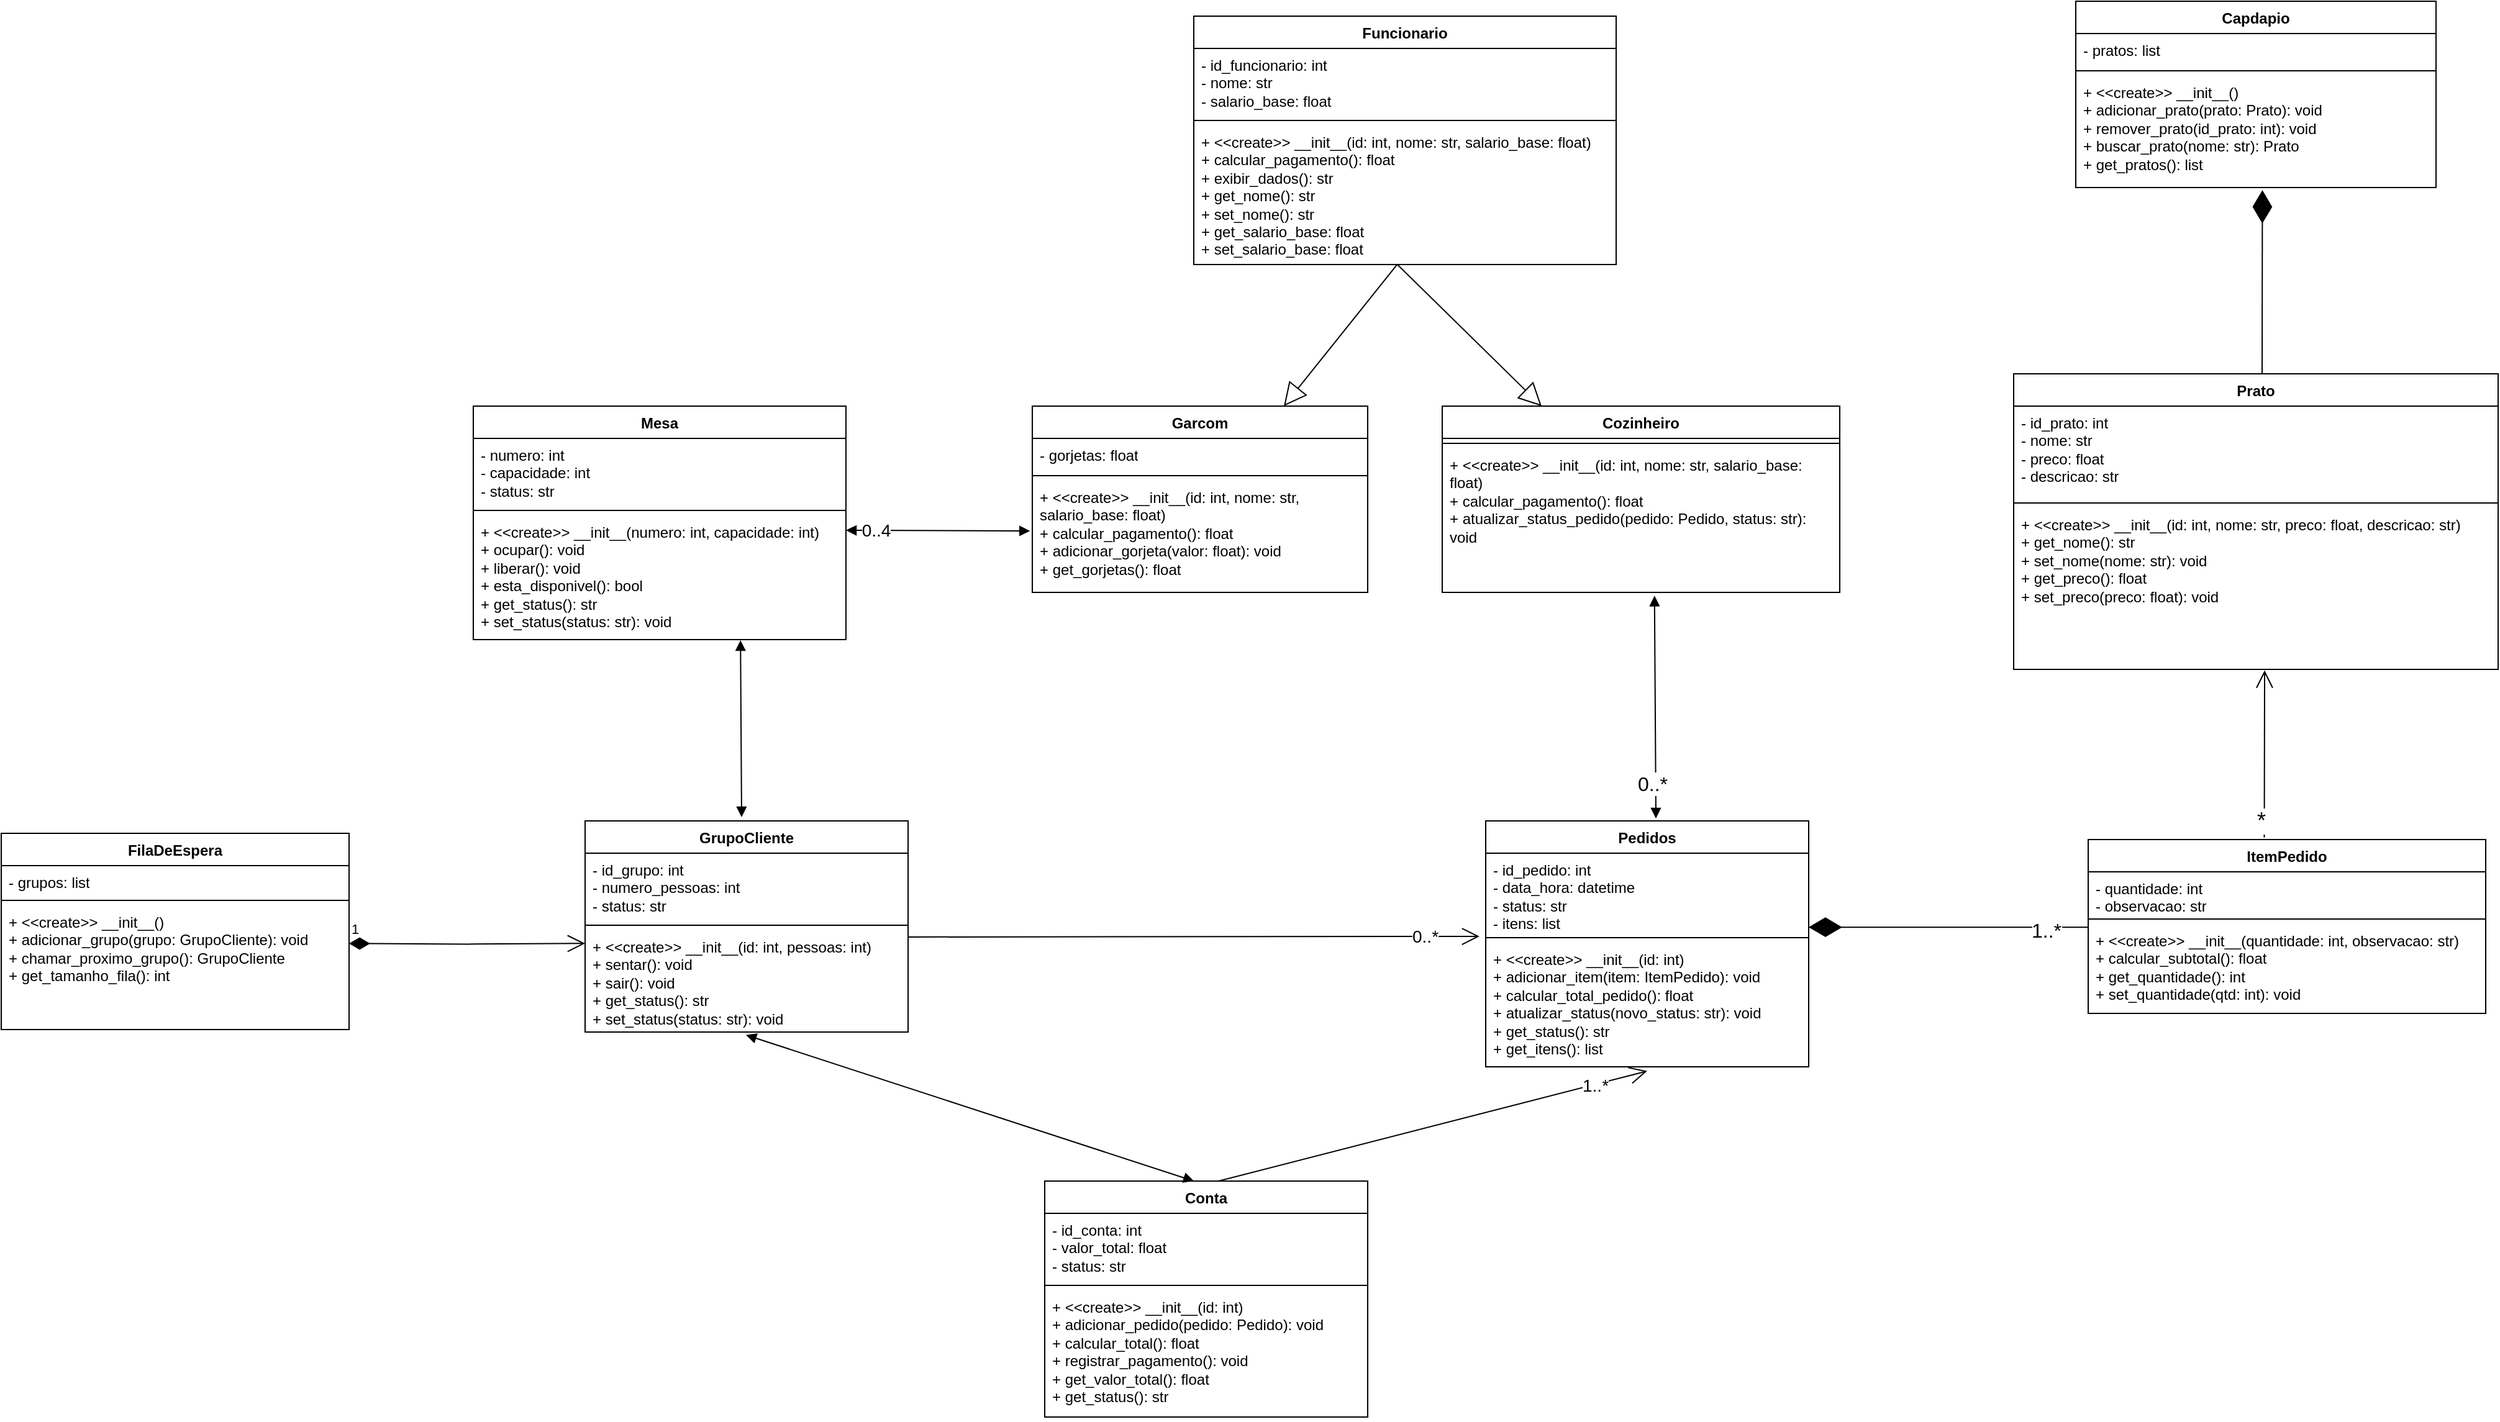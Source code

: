 <mxfile version="28.2.1">
  <diagram name="Page-1" id="ksgq_e21O0RgzJ2246ls">
    <mxGraphModel grid="1" page="1" gridSize="10" guides="1" tooltips="1" connect="1" arrows="1" fold="1" pageScale="1" pageWidth="850" pageHeight="1100" math="0" shadow="0">
      <root>
        <mxCell id="0" />
        <mxCell id="1" parent="0" />
        <mxCell id="3e57D6IeS3Btrj79OkyP-5" value="Garcom" style="swimlane;fontStyle=1;align=center;verticalAlign=top;childLayout=stackLayout;horizontal=1;startSize=26;horizontalStack=0;resizeParent=1;resizeParentMax=0;resizeLast=0;collapsible=1;marginBottom=0;whiteSpace=wrap;html=1;" vertex="1" parent="1">
          <mxGeometry x="-160" y="-24" width="270" height="150" as="geometry" />
        </mxCell>
        <mxCell id="3e57D6IeS3Btrj79OkyP-6" value="- gorjetas: float" style="text;strokeColor=none;fillColor=none;align=left;verticalAlign=top;spacingLeft=4;spacingRight=4;overflow=hidden;rotatable=0;points=[[0,0.5],[1,0.5]];portConstraint=eastwest;whiteSpace=wrap;html=1;" vertex="1" parent="3e57D6IeS3Btrj79OkyP-5">
          <mxGeometry y="26" width="270" height="26" as="geometry" />
        </mxCell>
        <mxCell id="3e57D6IeS3Btrj79OkyP-7" value="" style="line;strokeWidth=1;fillColor=none;align=left;verticalAlign=middle;spacingTop=-1;spacingLeft=3;spacingRight=3;rotatable=0;labelPosition=right;points=[];portConstraint=eastwest;strokeColor=inherit;" vertex="1" parent="3e57D6IeS3Btrj79OkyP-5">
          <mxGeometry y="52" width="270" height="8" as="geometry" />
        </mxCell>
        <mxCell id="3e57D6IeS3Btrj79OkyP-8" value="&lt;div&gt;+ &amp;lt;&amp;lt;create&amp;gt;&amp;gt; __init__(id: int, nome: str, salario_base: float)&amp;nbsp;&lt;/div&gt;&lt;div&gt;+ calcular_pagamento(): float&amp;nbsp;&lt;/div&gt;&lt;div&gt;+ adicionar_gorjeta(valor: float): void&lt;br/&gt;+ get_gorjetas(): float&lt;/div&gt;" style="text;strokeColor=none;fillColor=none;align=left;verticalAlign=top;spacingLeft=4;spacingRight=4;overflow=hidden;rotatable=0;points=[[0,0.5],[1,0.5]];portConstraint=eastwest;whiteSpace=wrap;html=1;" vertex="1" parent="3e57D6IeS3Btrj79OkyP-5">
          <mxGeometry y="60" width="270" height="90" as="geometry" />
        </mxCell>
        <mxCell id="3e57D6IeS3Btrj79OkyP-25" value="ItemPedido" style="swimlane;fontStyle=1;align=center;verticalAlign=top;childLayout=stackLayout;horizontal=1;startSize=26;horizontalStack=0;resizeParent=1;resizeParentMax=0;resizeLast=0;collapsible=1;marginBottom=0;whiteSpace=wrap;html=1;" vertex="1" parent="1">
          <mxGeometry x="690" y="325" width="320" height="140" as="geometry" />
        </mxCell>
        <mxCell id="3e57D6IeS3Btrj79OkyP-26" value="- quantidade: int&lt;br/&gt;- observacao: str" style="text;strokeColor=none;fillColor=none;align=left;verticalAlign=top;spacingLeft=4;spacingRight=4;overflow=hidden;rotatable=0;points=[[0,0.5],[1,0.5]];portConstraint=eastwest;whiteSpace=wrap;html=1;" vertex="1" parent="3e57D6IeS3Btrj79OkyP-25">
          <mxGeometry y="26" width="320" height="34" as="geometry" />
        </mxCell>
        <mxCell id="3e57D6IeS3Btrj79OkyP-27" value="" style="line;strokeWidth=1;fillColor=none;align=left;verticalAlign=middle;spacingTop=-1;spacingLeft=3;spacingRight=3;rotatable=0;labelPosition=right;points=[];portConstraint=eastwest;strokeColor=inherit;" vertex="1" parent="3e57D6IeS3Btrj79OkyP-25">
          <mxGeometry y="60" width="320" height="8" as="geometry" />
        </mxCell>
        <mxCell id="3e57D6IeS3Btrj79OkyP-28" value="&lt;div&gt;+ &amp;lt;&amp;lt;create&amp;gt;&amp;gt; __init__(quantidade: int, observacao: str)&amp;nbsp;&lt;/div&gt;&lt;div&gt;+ calcular_subtotal(): float&amp;nbsp;&lt;/div&gt;&lt;div&gt;+ get_quantidade(): int&amp;nbsp;&lt;/div&gt;&lt;div&gt;+ set_quantidade(qtd: int): void&lt;/div&gt;" style="text;strokeColor=none;fillColor=none;align=left;verticalAlign=top;spacingLeft=4;spacingRight=4;overflow=hidden;rotatable=0;points=[[0,0.5],[1,0.5]];portConstraint=eastwest;whiteSpace=wrap;html=1;" vertex="1" parent="3e57D6IeS3Btrj79OkyP-25">
          <mxGeometry y="68" width="320" height="72" as="geometry" />
        </mxCell>
        <mxCell id="3e57D6IeS3Btrj79OkyP-38" value="Mesa" style="swimlane;fontStyle=1;align=center;verticalAlign=top;childLayout=stackLayout;horizontal=1;startSize=26;horizontalStack=0;resizeParent=1;resizeParentMax=0;resizeLast=0;collapsible=1;marginBottom=0;whiteSpace=wrap;html=1;" vertex="1" parent="1">
          <mxGeometry x="-610" y="-24" width="300" height="188" as="geometry" />
        </mxCell>
        <mxCell id="3e57D6IeS3Btrj79OkyP-39" value="&lt;div&gt;- numero: int&amp;nbsp;&lt;/div&gt;&lt;div&gt;- capacidade: int&amp;nbsp;&lt;/div&gt;&lt;div&gt;- status: str&lt;/div&gt;" style="text;strokeColor=none;fillColor=none;align=left;verticalAlign=top;spacingLeft=4;spacingRight=4;overflow=hidden;rotatable=0;points=[[0,0.5],[1,0.5]];portConstraint=eastwest;whiteSpace=wrap;html=1;" vertex="1" parent="3e57D6IeS3Btrj79OkyP-38">
          <mxGeometry y="26" width="300" height="54" as="geometry" />
        </mxCell>
        <mxCell id="3e57D6IeS3Btrj79OkyP-40" value="" style="line;strokeWidth=1;fillColor=none;align=left;verticalAlign=middle;spacingTop=-1;spacingLeft=3;spacingRight=3;rotatable=0;labelPosition=right;points=[];portConstraint=eastwest;strokeColor=inherit;" vertex="1" parent="3e57D6IeS3Btrj79OkyP-38">
          <mxGeometry y="80" width="300" height="8" as="geometry" />
        </mxCell>
        <mxCell id="3e57D6IeS3Btrj79OkyP-41" value="+ &amp;lt;&amp;lt;create&amp;gt;&amp;gt; __init__(numero: int, capacidade: int)&lt;br/&gt;+ ocupar(): void&lt;br/&gt;+ liberar(): void&lt;br/&gt;+ esta_disponivel(): bool&lt;br/&gt;+ get_status(): str&lt;br/&gt;+ set_status(status: str): void&lt;div&gt;&lt;br/&gt;&lt;/div&gt;" style="text;strokeColor=none;fillColor=none;align=left;verticalAlign=top;spacingLeft=4;spacingRight=4;overflow=hidden;rotatable=0;points=[[0,0.5],[1,0.5]];portConstraint=eastwest;whiteSpace=wrap;html=1;" vertex="1" parent="3e57D6IeS3Btrj79OkyP-38">
          <mxGeometry y="88" width="300" height="100" as="geometry" />
        </mxCell>
        <mxCell id="3e57D6IeS3Btrj79OkyP-42" value="Cozinheiro" style="swimlane;fontStyle=1;align=center;verticalAlign=top;childLayout=stackLayout;horizontal=1;startSize=26;horizontalStack=0;resizeParent=1;resizeParentMax=0;resizeLast=0;collapsible=1;marginBottom=0;whiteSpace=wrap;html=1;" vertex="1" parent="1">
          <mxGeometry x="170" y="-24" width="320" height="150" as="geometry" />
        </mxCell>
        <mxCell id="3e57D6IeS3Btrj79OkyP-44" value="" style="line;strokeWidth=1;fillColor=none;align=left;verticalAlign=middle;spacingTop=-1;spacingLeft=3;spacingRight=3;rotatable=0;labelPosition=right;points=[];portConstraint=eastwest;strokeColor=inherit;" vertex="1" parent="3e57D6IeS3Btrj79OkyP-42">
          <mxGeometry y="26" width="320" height="8" as="geometry" />
        </mxCell>
        <mxCell id="3e57D6IeS3Btrj79OkyP-45" value="+ &amp;lt;&amp;lt;create&amp;gt;&amp;gt; __init__(id: int, nome: str, salario_base: float)&lt;br/&gt;+ calcular_pagamento(): float&lt;br/&gt;+ atualizar_status_pedido(pedido: Pedido, status: str): void&lt;div&gt;&lt;br/&gt;&lt;/div&gt;" style="text;strokeColor=none;fillColor=none;align=left;verticalAlign=top;spacingLeft=4;spacingRight=4;overflow=hidden;rotatable=0;points=[[0,0.5],[1,0.5]];portConstraint=eastwest;whiteSpace=wrap;html=1;" vertex="1" parent="3e57D6IeS3Btrj79OkyP-42">
          <mxGeometry y="34" width="320" height="116" as="geometry" />
        </mxCell>
        <mxCell id="3e57D6IeS3Btrj79OkyP-46" value="Funcionario" style="swimlane;fontStyle=1;align=center;verticalAlign=top;childLayout=stackLayout;horizontal=1;startSize=26;horizontalStack=0;resizeParent=1;resizeParentMax=0;resizeLast=0;collapsible=1;marginBottom=0;whiteSpace=wrap;html=1;" vertex="1" parent="1">
          <mxGeometry x="-30" y="-338" width="340" height="200" as="geometry" />
        </mxCell>
        <mxCell id="3e57D6IeS3Btrj79OkyP-47" value="&lt;div&gt;- id_funcionario: int&lt;/div&gt;&lt;div&gt;- nome: str&lt;/div&gt;&lt;div&gt;- salario_base: float&lt;/div&gt;" style="text;strokeColor=none;fillColor=none;align=left;verticalAlign=top;spacingLeft=4;spacingRight=4;overflow=hidden;rotatable=0;points=[[0,0.5],[1,0.5]];portConstraint=eastwest;whiteSpace=wrap;html=1;" vertex="1" parent="3e57D6IeS3Btrj79OkyP-46">
          <mxGeometry y="26" width="340" height="54" as="geometry" />
        </mxCell>
        <mxCell id="3e57D6IeS3Btrj79OkyP-48" value="" style="line;strokeWidth=1;fillColor=none;align=left;verticalAlign=middle;spacingTop=-1;spacingLeft=3;spacingRight=3;rotatable=0;labelPosition=right;points=[];portConstraint=eastwest;strokeColor=inherit;" vertex="1" parent="3e57D6IeS3Btrj79OkyP-46">
          <mxGeometry y="80" width="340" height="8" as="geometry" />
        </mxCell>
        <mxCell id="3e57D6IeS3Btrj79OkyP-49" value="&lt;div&gt;+ &amp;lt;&amp;lt;create&amp;gt;&amp;gt; __init__(id: int, nome: str, salario_base: float)&lt;/div&gt;&lt;div&gt;+ calcular_pagamento(): float&lt;/div&gt;&lt;div&gt;+ exibir_dados(): str&lt;/div&gt;&lt;div&gt;+ get_nome(): str&lt;/div&gt;&lt;div&gt;+ set_nome(): str&lt;/div&gt;&lt;div&gt;+ get_salario_base: float&lt;/div&gt;&lt;div&gt;+ set_salario_base: float&lt;/div&gt;&lt;div&gt;&lt;br&gt;&lt;/div&gt;&lt;div&gt;&lt;br&gt;&lt;/div&gt;&lt;div&gt;&lt;br&gt;&lt;/div&gt;" style="text;strokeColor=none;fillColor=none;align=left;verticalAlign=top;spacingLeft=4;spacingRight=4;overflow=hidden;rotatable=0;points=[[0,0.5],[1,0.5]];portConstraint=eastwest;whiteSpace=wrap;html=1;" vertex="1" parent="3e57D6IeS3Btrj79OkyP-46">
          <mxGeometry y="88" width="340" height="112" as="geometry" />
        </mxCell>
        <mxCell id="3e57D6IeS3Btrj79OkyP-50" value="" style="endArrow=block;endSize=16;endFill=0;html=1;rounded=0;entryX=0.75;entryY=0;entryDx=0;entryDy=0;exitX=0.481;exitY=1.002;exitDx=0;exitDy=0;exitPerimeter=0;" edge="1" parent="1" target="3e57D6IeS3Btrj79OkyP-5" source="3e57D6IeS3Btrj79OkyP-49">
          <mxGeometry width="160" relative="1" as="geometry">
            <mxPoint x="140" y="-178" as="sourcePoint" />
            <mxPoint x="-75" y="-28" as="targetPoint" />
            <Array as="points" />
          </mxGeometry>
        </mxCell>
        <mxCell id="3e57D6IeS3Btrj79OkyP-52" value="" style="endArrow=block;endSize=16;endFill=0;html=1;rounded=0;entryX=0.25;entryY=0;entryDx=0;entryDy=0;exitX=0.482;exitY=1;exitDx=0;exitDy=0;exitPerimeter=0;" edge="1" parent="1" source="3e57D6IeS3Btrj79OkyP-49" target="3e57D6IeS3Btrj79OkyP-42">
          <mxGeometry width="160" relative="1" as="geometry">
            <mxPoint x="145" y="-165" as="sourcePoint" />
            <mxPoint x="300" y="-168" as="targetPoint" />
          </mxGeometry>
        </mxCell>
        <mxCell id="Jz6MnfFkkKr92RLKaPHa-1" value="&lt;font size=&quot;3&quot;&gt;1..*&lt;/font&gt;" style="endArrow=diamondThin;endFill=1;endSize=24;html=1;rounded=0;entryX=1.013;entryY=0.4;entryDx=0;entryDy=0;entryPerimeter=0;exitX=0;exitY=0.036;exitDx=0;exitDy=0;exitPerimeter=0;" edge="1" parent="1" source="3e57D6IeS3Btrj79OkyP-28">
          <mxGeometry x="-0.7" y="2" width="160" relative="1" as="geometry">
            <mxPoint x="579.13" y="395.582" as="sourcePoint" />
            <mxPoint x="465.0" y="395.59" as="targetPoint" />
            <mxPoint as="offset" />
            <Array as="points">
              <mxPoint x="522.01" y="395.59" />
            </Array>
          </mxGeometry>
        </mxCell>
        <mxCell id="ffVcCoAmGyAWJJrPgzNr-1" value="Capdapio" style="swimlane;fontStyle=1;align=center;verticalAlign=top;childLayout=stackLayout;horizontal=1;startSize=26;horizontalStack=0;resizeParent=1;resizeParentMax=0;resizeLast=0;collapsible=1;marginBottom=0;whiteSpace=wrap;html=1;" vertex="1" parent="1">
          <mxGeometry x="680" y="-350" width="290" height="150" as="geometry" />
        </mxCell>
        <mxCell id="ffVcCoAmGyAWJJrPgzNr-2" value="- pratos: list" style="text;strokeColor=none;fillColor=none;align=left;verticalAlign=top;spacingLeft=4;spacingRight=4;overflow=hidden;rotatable=0;points=[[0,0.5],[1,0.5]];portConstraint=eastwest;whiteSpace=wrap;html=1;" vertex="1" parent="ffVcCoAmGyAWJJrPgzNr-1">
          <mxGeometry y="26" width="290" height="26" as="geometry" />
        </mxCell>
        <mxCell id="ffVcCoAmGyAWJJrPgzNr-3" value="" style="line;strokeWidth=1;fillColor=none;align=left;verticalAlign=middle;spacingTop=-1;spacingLeft=3;spacingRight=3;rotatable=0;labelPosition=right;points=[];portConstraint=eastwest;strokeColor=inherit;" vertex="1" parent="ffVcCoAmGyAWJJrPgzNr-1">
          <mxGeometry y="52" width="290" height="8" as="geometry" />
        </mxCell>
        <mxCell id="ffVcCoAmGyAWJJrPgzNr-4" value="&lt;div&gt;+ &amp;lt;&amp;lt;create&amp;gt;&amp;gt; __init__()&amp;nbsp;&lt;/div&gt;&lt;div&gt;+ adicionar_prato(prato: Prato): void&amp;nbsp;&lt;/div&gt;&lt;div&gt;+ remover_prato(id_prato: int): void&amp;nbsp;&lt;/div&gt;&lt;div&gt;+ buscar_prato(nome: str): Prato&amp;nbsp;&lt;/div&gt;&lt;div&gt;+ get_pratos(): list&lt;/div&gt;" style="text;strokeColor=none;fillColor=none;align=left;verticalAlign=top;spacingLeft=4;spacingRight=4;overflow=hidden;rotatable=0;points=[[0,0.5],[1,0.5]];portConstraint=eastwest;whiteSpace=wrap;html=1;" vertex="1" parent="ffVcCoAmGyAWJJrPgzNr-1">
          <mxGeometry y="60" width="290" height="90" as="geometry" />
        </mxCell>
        <mxCell id="c-ORk0PzQld6OX2D3ZMl-5" value="FilaDeEspera" style="swimlane;fontStyle=1;align=center;verticalAlign=top;childLayout=stackLayout;horizontal=1;startSize=26;horizontalStack=0;resizeParent=1;resizeParentMax=0;resizeLast=0;collapsible=1;marginBottom=0;whiteSpace=wrap;html=1;" vertex="1" parent="1">
          <mxGeometry x="-990" y="320" width="280" height="158" as="geometry" />
        </mxCell>
        <mxCell id="c-ORk0PzQld6OX2D3ZMl-6" value="&lt;div&gt;- grupos: list&lt;/div&gt;" style="text;strokeColor=none;fillColor=none;align=left;verticalAlign=top;spacingLeft=4;spacingRight=4;overflow=hidden;rotatable=0;points=[[0,0.5],[1,0.5]];portConstraint=eastwest;whiteSpace=wrap;html=1;" vertex="1" parent="c-ORk0PzQld6OX2D3ZMl-5">
          <mxGeometry y="26" width="280" height="24" as="geometry" />
        </mxCell>
        <mxCell id="c-ORk0PzQld6OX2D3ZMl-7" value="" style="line;strokeWidth=1;fillColor=none;align=left;verticalAlign=middle;spacingTop=-1;spacingLeft=3;spacingRight=3;rotatable=0;labelPosition=right;points=[];portConstraint=eastwest;strokeColor=inherit;" vertex="1" parent="c-ORk0PzQld6OX2D3ZMl-5">
          <mxGeometry y="50" width="280" height="8" as="geometry" />
        </mxCell>
        <mxCell id="c-ORk0PzQld6OX2D3ZMl-8" value="&lt;div&gt;+ &amp;lt;&amp;lt;create&amp;gt;&amp;gt; __init__()&amp;nbsp;&lt;/div&gt;&lt;div&gt;+ adicionar_grupo(grupo: GrupoCliente): void&amp;nbsp;&lt;/div&gt;&lt;div&gt;+ chamar_proximo_grupo(): GrupoCliente&amp;nbsp;&lt;/div&gt;&lt;div&gt;+ get_tamanho_fila(): int&lt;br/&gt;&lt;/div&gt;" style="text;strokeColor=none;fillColor=none;align=left;verticalAlign=top;spacingLeft=4;spacingRight=4;overflow=hidden;rotatable=0;points=[[0,0.5],[1,0.5]];portConstraint=eastwest;whiteSpace=wrap;html=1;" vertex="1" parent="c-ORk0PzQld6OX2D3ZMl-5">
          <mxGeometry y="58" width="280" height="100" as="geometry" />
        </mxCell>
        <mxCell id="c-ORk0PzQld6OX2D3ZMl-10" value="&lt;div&gt;Prato&lt;/div&gt;&lt;div&gt;&lt;br&gt;&lt;/div&gt;" style="swimlane;fontStyle=1;align=center;verticalAlign=top;childLayout=stackLayout;horizontal=1;startSize=26;horizontalStack=0;resizeParent=1;resizeParentMax=0;resizeLast=0;collapsible=1;marginBottom=0;whiteSpace=wrap;html=1;" vertex="1" parent="1">
          <mxGeometry x="630" y="-50" width="390" height="238" as="geometry" />
        </mxCell>
        <mxCell id="c-ORk0PzQld6OX2D3ZMl-11" value="- id_prato: int&lt;br/&gt;- nome: str&lt;br/&gt;- preco: float&lt;br/&gt;- descricao: str" style="text;strokeColor=none;fillColor=none;align=left;verticalAlign=top;spacingLeft=4;spacingRight=4;overflow=hidden;rotatable=0;points=[[0,0.5],[1,0.5]];portConstraint=eastwest;whiteSpace=wrap;html=1;" vertex="1" parent="c-ORk0PzQld6OX2D3ZMl-10">
          <mxGeometry y="26" width="390" height="74" as="geometry" />
        </mxCell>
        <mxCell id="c-ORk0PzQld6OX2D3ZMl-12" value="" style="line;strokeWidth=1;fillColor=none;align=left;verticalAlign=middle;spacingTop=-1;spacingLeft=3;spacingRight=3;rotatable=0;labelPosition=right;points=[];portConstraint=eastwest;strokeColor=inherit;" vertex="1" parent="c-ORk0PzQld6OX2D3ZMl-10">
          <mxGeometry y="100" width="390" height="8" as="geometry" />
        </mxCell>
        <mxCell id="c-ORk0PzQld6OX2D3ZMl-13" value="+ &amp;lt;&amp;lt;create&amp;gt;&amp;gt; __init__(id: int, nome: str, preco: float, descricao: str)&lt;br/&gt;+ get_nome(): str&lt;br/&gt;+ set_nome(nome: str): void&lt;br/&gt;+ get_preco(): float&lt;br/&gt;+ set_preco(preco: float): void&lt;div&gt;&lt;br/&gt;&lt;/div&gt;" style="text;strokeColor=none;fillColor=none;align=left;verticalAlign=top;spacingLeft=4;spacingRight=4;overflow=hidden;rotatable=0;points=[[0,0.5],[1,0.5]];portConstraint=eastwest;whiteSpace=wrap;html=1;" vertex="1" parent="c-ORk0PzQld6OX2D3ZMl-10">
          <mxGeometry y="108" width="390" height="130" as="geometry" />
        </mxCell>
        <mxCell id="c-ORk0PzQld6OX2D3ZMl-14" value="" style="endArrow=diamondThin;endFill=1;endSize=24;html=1;rounded=0;exitX=0.524;exitY=0.01;exitDx=0;exitDy=0;entryX=0.518;entryY=1.023;entryDx=0;entryDy=0;entryPerimeter=0;exitPerimeter=0;" edge="1" parent="1" target="ffVcCoAmGyAWJJrPgzNr-4">
          <mxGeometry width="160" relative="1" as="geometry">
            <mxPoint x="830.0" y="-50.0" as="sourcePoint" />
            <mxPoint x="934.48" y="-132.38" as="targetPoint" />
          </mxGeometry>
        </mxCell>
        <mxCell id="c-ORk0PzQld6OX2D3ZMl-15" value="" style="endArrow=block;startArrow=block;endFill=1;startFill=1;html=1;rounded=0;exitX=1;exitY=0.12;exitDx=0;exitDy=0;exitPerimeter=0;entryX=-0.007;entryY=0.45;entryDx=0;entryDy=0;entryPerimeter=0;" edge="1" parent="1" source="3e57D6IeS3Btrj79OkyP-41" target="3e57D6IeS3Btrj79OkyP-8">
          <mxGeometry width="160" relative="1" as="geometry">
            <mxPoint x="-307" y="81.5" as="sourcePoint" />
            <mxPoint x="-160" y="82" as="targetPoint" />
          </mxGeometry>
        </mxCell>
        <mxCell id="c-ORk0PzQld6OX2D3ZMl-16" value="&lt;font style=&quot;font-size: 14px;&quot;&gt;0..4&lt;/font&gt;" style="edgeLabel;html=1;align=center;verticalAlign=middle;resizable=0;points=[];" connectable="0" vertex="1" parent="c-ORk0PzQld6OX2D3ZMl-15">
          <mxGeometry x="-0.751" y="-4" relative="1" as="geometry">
            <mxPoint x="5" y="-4" as="offset" />
          </mxGeometry>
        </mxCell>
        <mxCell id="c-ORk0PzQld6OX2D3ZMl-17" value="" style="endArrow=block;startArrow=block;endFill=1;startFill=1;html=1;rounded=0;entryX=0.527;entryY=-0.01;entryDx=0;entryDy=0;entryPerimeter=0;exitX=0.534;exitY=1.023;exitDx=0;exitDy=0;exitPerimeter=0;" edge="1" parent="1" source="3e57D6IeS3Btrj79OkyP-45" target="c-ORk0PzQld6OX2D3ZMl-25">
          <mxGeometry width="160" relative="1" as="geometry">
            <mxPoint x="520" y="69.58" as="sourcePoint" />
            <mxPoint x="300" y="409.6" as="targetPoint" />
          </mxGeometry>
        </mxCell>
        <mxCell id="c-ORk0PzQld6OX2D3ZMl-18" value="&lt;font size=&quot;3&quot;&gt;0..*&lt;/font&gt;" style="edgeLabel;html=1;align=center;verticalAlign=middle;resizable=0;points=[];" connectable="0" vertex="1" parent="c-ORk0PzQld6OX2D3ZMl-17">
          <mxGeometry x="0.682" y="-3" relative="1" as="geometry">
            <mxPoint as="offset" />
          </mxGeometry>
        </mxCell>
        <mxCell id="c-ORk0PzQld6OX2D3ZMl-19" value="GrupoCliente" style="swimlane;fontStyle=1;align=center;verticalAlign=top;childLayout=stackLayout;horizontal=1;startSize=26;horizontalStack=0;resizeParent=1;resizeParentMax=0;resizeLast=0;collapsible=1;marginBottom=0;whiteSpace=wrap;html=1;" vertex="1" parent="1">
          <mxGeometry x="-520" y="310" width="260" height="170" as="geometry" />
        </mxCell>
        <mxCell id="c-ORk0PzQld6OX2D3ZMl-20" value="&lt;div&gt;- id_grupo: int&amp;nbsp;&lt;/div&gt;&lt;div&gt;- numero_pessoas: int&lt;br/&gt;- status: str&lt;/div&gt;" style="text;strokeColor=none;fillColor=none;align=left;verticalAlign=top;spacingLeft=4;spacingRight=4;overflow=hidden;rotatable=0;points=[[0,0.5],[1,0.5]];portConstraint=eastwest;whiteSpace=wrap;html=1;" vertex="1" parent="c-ORk0PzQld6OX2D3ZMl-19">
          <mxGeometry y="26" width="260" height="54" as="geometry" />
        </mxCell>
        <mxCell id="c-ORk0PzQld6OX2D3ZMl-21" value="" style="line;strokeWidth=1;fillColor=none;align=left;verticalAlign=middle;spacingTop=-1;spacingLeft=3;spacingRight=3;rotatable=0;labelPosition=right;points=[];portConstraint=eastwest;strokeColor=inherit;" vertex="1" parent="c-ORk0PzQld6OX2D3ZMl-19">
          <mxGeometry y="80" width="260" height="8" as="geometry" />
        </mxCell>
        <mxCell id="c-ORk0PzQld6OX2D3ZMl-22" value="&lt;div&gt;+ &amp;lt;&amp;lt;create&amp;gt;&amp;gt; __init__(id: int, pessoas: int)&amp;nbsp;&lt;/div&gt;&lt;div&gt;+ sentar(): void&amp;nbsp;&lt;/div&gt;&lt;div&gt;+ sair(): void&amp;nbsp;&lt;/div&gt;&lt;div&gt;+ get_status(): str&amp;nbsp;&lt;/div&gt;&lt;div&gt;+ set_status(status: str): void&lt;/div&gt;" style="text;strokeColor=none;fillColor=none;align=left;verticalAlign=top;spacingLeft=4;spacingRight=4;overflow=hidden;rotatable=0;points=[[0,0.5],[1,0.5]];portConstraint=eastwest;whiteSpace=wrap;html=1;" vertex="1" parent="c-ORk0PzQld6OX2D3ZMl-19">
          <mxGeometry y="88" width="260" height="82" as="geometry" />
        </mxCell>
        <mxCell id="c-ORk0PzQld6OX2D3ZMl-23" value="" style="endArrow=block;startArrow=block;endFill=1;startFill=1;html=1;rounded=0;exitX=0.717;exitY=1.005;exitDx=0;exitDy=0;exitPerimeter=0;" edge="1" parent="1" source="3e57D6IeS3Btrj79OkyP-41">
          <mxGeometry width="160" relative="1" as="geometry">
            <mxPoint x="-390" y="154" as="sourcePoint" />
            <mxPoint x="-394" y="307" as="targetPoint" />
          </mxGeometry>
        </mxCell>
        <mxCell id="c-ORk0PzQld6OX2D3ZMl-25" value="Pedidos" style="swimlane;fontStyle=1;align=center;verticalAlign=top;childLayout=stackLayout;horizontal=1;startSize=26;horizontalStack=0;resizeParent=1;resizeParentMax=0;resizeLast=0;collapsible=1;marginBottom=0;whiteSpace=wrap;html=1;" vertex="1" parent="1">
          <mxGeometry x="205" y="310" width="260" height="198" as="geometry" />
        </mxCell>
        <mxCell id="c-ORk0PzQld6OX2D3ZMl-26" value="&lt;div&gt;- id_pedido: int&amp;nbsp;&lt;/div&gt;&lt;div&gt;- data_hora: datetime&amp;nbsp;&lt;/div&gt;&lt;div&gt;- status: str&amp;nbsp;&lt;/div&gt;&lt;div&gt;- itens: list&lt;/div&gt;" style="text;strokeColor=none;fillColor=none;align=left;verticalAlign=top;spacingLeft=4;spacingRight=4;overflow=hidden;rotatable=0;points=[[0,0.5],[1,0.5]];portConstraint=eastwest;whiteSpace=wrap;html=1;" vertex="1" parent="c-ORk0PzQld6OX2D3ZMl-25">
          <mxGeometry y="26" width="260" height="64" as="geometry" />
        </mxCell>
        <mxCell id="c-ORk0PzQld6OX2D3ZMl-27" value="" style="line;strokeWidth=1;fillColor=none;align=left;verticalAlign=middle;spacingTop=-1;spacingLeft=3;spacingRight=3;rotatable=0;labelPosition=right;points=[];portConstraint=eastwest;strokeColor=inherit;" vertex="1" parent="c-ORk0PzQld6OX2D3ZMl-25">
          <mxGeometry y="90" width="260" height="8" as="geometry" />
        </mxCell>
        <mxCell id="c-ORk0PzQld6OX2D3ZMl-28" value="&lt;div&gt;+ &amp;lt;&amp;lt;create&amp;gt;&amp;gt; __init__(id: int)&amp;nbsp;&lt;/div&gt;&lt;div&gt;+ adicionar_item(item: ItemPedido): void&amp;nbsp;&lt;/div&gt;&lt;div&gt;+ calcular_total_pedido(): float&amp;nbsp;&lt;/div&gt;&lt;div&gt;+ atualizar_status(novo_status: str): void&amp;nbsp;&lt;/div&gt;&lt;div&gt;+ get_status(): str&amp;nbsp;&lt;/div&gt;&lt;div&gt;+ get_itens(): list&lt;br/&gt;&lt;/div&gt;" style="text;strokeColor=none;fillColor=none;align=left;verticalAlign=top;spacingLeft=4;spacingRight=4;overflow=hidden;rotatable=0;points=[[0,0.5],[1,0.5]];portConstraint=eastwest;whiteSpace=wrap;html=1;" vertex="1" parent="c-ORk0PzQld6OX2D3ZMl-25">
          <mxGeometry y="98" width="260" height="100" as="geometry" />
        </mxCell>
        <mxCell id="c-ORk0PzQld6OX2D3ZMl-32" value="Conta" style="swimlane;fontStyle=1;align=center;verticalAlign=top;childLayout=stackLayout;horizontal=1;startSize=26;horizontalStack=0;resizeParent=1;resizeParentMax=0;resizeLast=0;collapsible=1;marginBottom=0;whiteSpace=wrap;html=1;" vertex="1" parent="1">
          <mxGeometry x="-150" y="600" width="260" height="190" as="geometry" />
        </mxCell>
        <mxCell id="c-ORk0PzQld6OX2D3ZMl-33" value="&lt;div&gt;- id_conta: int&amp;nbsp;&lt;/div&gt;&lt;div&gt;- valor_total: float&amp;nbsp;&lt;/div&gt;&lt;div&gt;- status: str&lt;/div&gt;" style="text;strokeColor=none;fillColor=none;align=left;verticalAlign=top;spacingLeft=4;spacingRight=4;overflow=hidden;rotatable=0;points=[[0,0.5],[1,0.5]];portConstraint=eastwest;whiteSpace=wrap;html=1;" vertex="1" parent="c-ORk0PzQld6OX2D3ZMl-32">
          <mxGeometry y="26" width="260" height="54" as="geometry" />
        </mxCell>
        <mxCell id="c-ORk0PzQld6OX2D3ZMl-34" value="" style="line;strokeWidth=1;fillColor=none;align=left;verticalAlign=middle;spacingTop=-1;spacingLeft=3;spacingRight=3;rotatable=0;labelPosition=right;points=[];portConstraint=eastwest;strokeColor=inherit;" vertex="1" parent="c-ORk0PzQld6OX2D3ZMl-32">
          <mxGeometry y="80" width="260" height="8" as="geometry" />
        </mxCell>
        <mxCell id="c-ORk0PzQld6OX2D3ZMl-35" value="&lt;div&gt;+ &amp;lt;&amp;lt;create&amp;gt;&amp;gt; __init__(id: int)&amp;nbsp;&lt;/div&gt;&lt;div&gt;+ adicionar_pedido(pedido: Pedido): void&amp;nbsp;&lt;/div&gt;&lt;div&gt;+ calcular_total(): float&amp;nbsp;&lt;/div&gt;&lt;div&gt;+ registrar_pagamento(): void&amp;nbsp;&lt;/div&gt;&lt;div&gt;+ get_valor_total(): float&amp;nbsp;&lt;/div&gt;&lt;div&gt;+ get_status(): str&lt;/div&gt;" style="text;strokeColor=none;fillColor=none;align=left;verticalAlign=top;spacingLeft=4;spacingRight=4;overflow=hidden;rotatable=0;points=[[0,0.5],[1,0.5]];portConstraint=eastwest;whiteSpace=wrap;html=1;" vertex="1" parent="c-ORk0PzQld6OX2D3ZMl-32">
          <mxGeometry y="88" width="260" height="102" as="geometry" />
        </mxCell>
        <mxCell id="c-ORk0PzQld6OX2D3ZMl-36" value="" style="endArrow=block;startArrow=block;endFill=1;startFill=1;html=1;rounded=0;entryX=0.462;entryY=0;entryDx=0;entryDy=0;entryPerimeter=0;exitX=0.498;exitY=1.029;exitDx=0;exitDy=0;exitPerimeter=0;" edge="1" parent="1" source="c-ORk0PzQld6OX2D3ZMl-22" target="c-ORk0PzQld6OX2D3ZMl-32">
          <mxGeometry width="160" relative="1" as="geometry">
            <mxPoint x="-400" y="499" as="sourcePoint" />
            <mxPoint x="-180" y="490" as="targetPoint" />
          </mxGeometry>
        </mxCell>
        <mxCell id="c-ORk0PzQld6OX2D3ZMl-39" value="" style="endArrow=open;endFill=1;endSize=12;html=1;rounded=0;exitX=0.538;exitY=0;exitDx=0;exitDy=0;exitPerimeter=0;entryX=0.5;entryY=1.034;entryDx=0;entryDy=0;entryPerimeter=0;" edge="1" parent="1" source="c-ORk0PzQld6OX2D3ZMl-32" target="c-ORk0PzQld6OX2D3ZMl-28">
          <mxGeometry width="160" relative="1" as="geometry">
            <mxPoint x="-20" y="620" as="sourcePoint" />
            <mxPoint x="140" y="620" as="targetPoint" />
          </mxGeometry>
        </mxCell>
        <mxCell id="c-ORk0PzQld6OX2D3ZMl-42" value="&lt;font style=&quot;font-size: 14px;&quot;&gt;1..*&lt;/font&gt;" style="edgeLabel;html=1;align=center;verticalAlign=middle;resizable=0;points=[];" connectable="0" vertex="1" parent="c-ORk0PzQld6OX2D3ZMl-39">
          <mxGeometry x="0.753" relative="1" as="geometry">
            <mxPoint as="offset" />
          </mxGeometry>
        </mxCell>
        <mxCell id="c-ORk0PzQld6OX2D3ZMl-40" value="" style="endArrow=open;endFill=1;endSize=12;html=1;rounded=0;" edge="1" parent="1">
          <mxGeometry width="160" relative="1" as="geometry">
            <mxPoint x="-260" y="403.47" as="sourcePoint" />
            <mxPoint x="200" y="403" as="targetPoint" />
          </mxGeometry>
        </mxCell>
        <mxCell id="c-ORk0PzQld6OX2D3ZMl-41" value="&lt;font style=&quot;font-size: 14px;&quot;&gt;0..*&lt;/font&gt;" style="edgeLabel;html=1;align=center;verticalAlign=middle;resizable=0;points=[];" connectable="0" vertex="1" parent="c-ORk0PzQld6OX2D3ZMl-40">
          <mxGeometry x="0.808" relative="1" as="geometry">
            <mxPoint as="offset" />
          </mxGeometry>
        </mxCell>
        <mxCell id="c-ORk0PzQld6OX2D3ZMl-43" value="" style="endArrow=open;endFill=1;endSize=12;html=1;rounded=0;entryX=0.518;entryY=1.006;entryDx=0;entryDy=0;entryPerimeter=0;exitX=0.443;exitY=-0.012;exitDx=0;exitDy=0;exitPerimeter=0;" edge="1" parent="1" source="3e57D6IeS3Btrj79OkyP-25" target="c-ORk0PzQld6OX2D3ZMl-13">
          <mxGeometry width="160" relative="1" as="geometry">
            <mxPoint x="745.87" y="325" as="sourcePoint" />
            <mxPoint x="700.0" y="-23.68" as="targetPoint" />
          </mxGeometry>
        </mxCell>
        <mxCell id="c-ORk0PzQld6OX2D3ZMl-44" value="&lt;font style=&quot;font-size: 18px;&quot;&gt;*&lt;/font&gt;" style="edgeLabel;html=1;align=center;verticalAlign=middle;resizable=0;points=[];" connectable="0" vertex="1" parent="c-ORk0PzQld6OX2D3ZMl-43">
          <mxGeometry x="-0.797" y="3" relative="1" as="geometry">
            <mxPoint as="offset" />
          </mxGeometry>
        </mxCell>
        <mxCell id="c-ORk0PzQld6OX2D3ZMl-49" value="1" style="endArrow=open;html=1;endSize=12;startArrow=diamondThin;startSize=14;startFill=1;edgeStyle=orthogonalEdgeStyle;align=left;verticalAlign=bottom;rounded=0;entryX=0;entryY=0.13;entryDx=0;entryDy=0;entryPerimeter=0;" edge="1" parent="1" target="c-ORk0PzQld6OX2D3ZMl-22">
          <mxGeometry x="-1" y="3" relative="1" as="geometry">
            <mxPoint x="-710" y="408.7" as="sourcePoint" />
            <mxPoint x="-550" y="408.7" as="targetPoint" />
          </mxGeometry>
        </mxCell>
      </root>
    </mxGraphModel>
  </diagram>
</mxfile>

